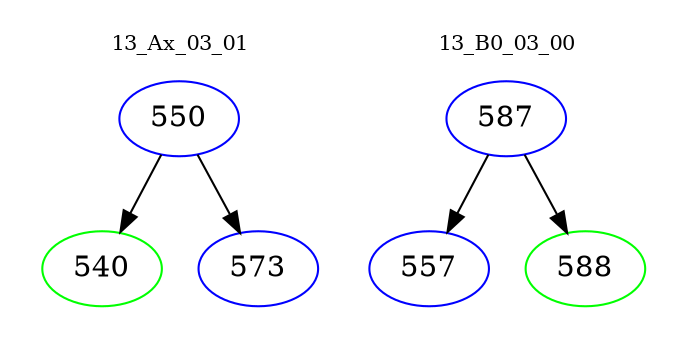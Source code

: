 digraph{
subgraph cluster_0 {
color = white
label = "13_Ax_03_01";
fontsize=10;
T0_550 [label="550", color="blue"]
T0_550 -> T0_540 [color="black"]
T0_540 [label="540", color="green"]
T0_550 -> T0_573 [color="black"]
T0_573 [label="573", color="blue"]
}
subgraph cluster_1 {
color = white
label = "13_B0_03_00";
fontsize=10;
T1_587 [label="587", color="blue"]
T1_587 -> T1_557 [color="black"]
T1_557 [label="557", color="blue"]
T1_587 -> T1_588 [color="black"]
T1_588 [label="588", color="green"]
}
}
